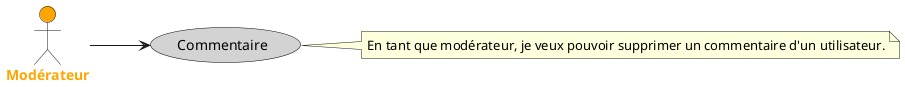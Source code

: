 @startuml UserStoryModComment

left to right direction
skinparam actorFontStyle bold
skinparam usecase {
    BackgroundColor YellowGreen
    BorderColor Black
}

actor "Modérateur" as M #Orange;text:Orange

usecase "Commentaire" as C #LightGray;text:Black

' Relations entre acteurs et cas d'utilisation
M --> C

' Description des cas d'utilisation
note right of C
    En tant que modérateur, je veux pouvoir supprimer un commentaire d'un utilisateur.
end note

@enduml